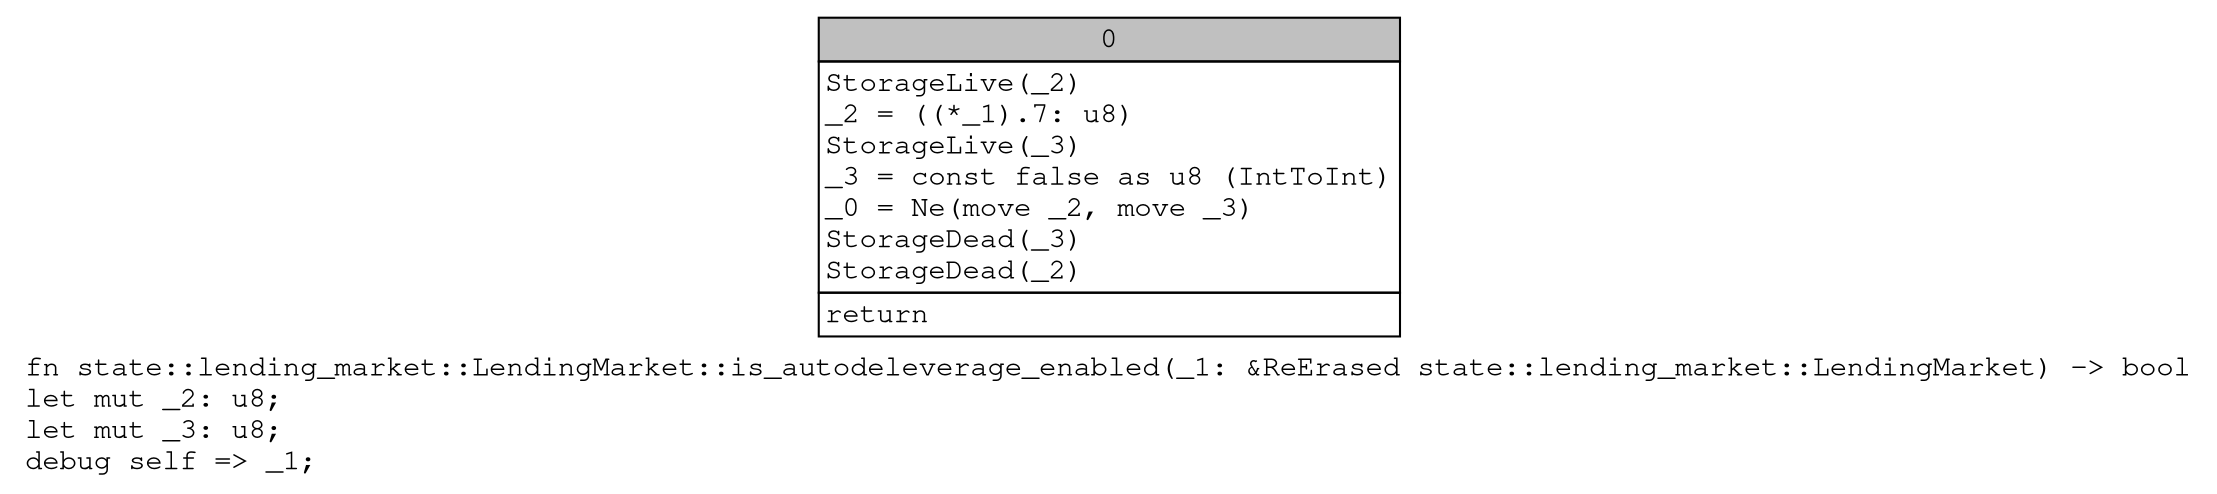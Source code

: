 digraph Mir_0_1514 {
    graph [fontname="Courier, monospace"];
    node [fontname="Courier, monospace"];
    edge [fontname="Courier, monospace"];
    label=<fn state::lending_market::LendingMarket::is_autodeleverage_enabled(_1: &amp;ReErased state::lending_market::LendingMarket) -&gt; bool<br align="left"/>let mut _2: u8;<br align="left"/>let mut _3: u8;<br align="left"/>debug self =&gt; _1;<br align="left"/>>;
    bb0__0_1514 [shape="none", label=<<table border="0" cellborder="1" cellspacing="0"><tr><td bgcolor="gray" align="center" colspan="1">0</td></tr><tr><td align="left" balign="left">StorageLive(_2)<br/>_2 = ((*_1).7: u8)<br/>StorageLive(_3)<br/>_3 = const false as u8 (IntToInt)<br/>_0 = Ne(move _2, move _3)<br/>StorageDead(_3)<br/>StorageDead(_2)<br/></td></tr><tr><td align="left">return</td></tr></table>>];
}
